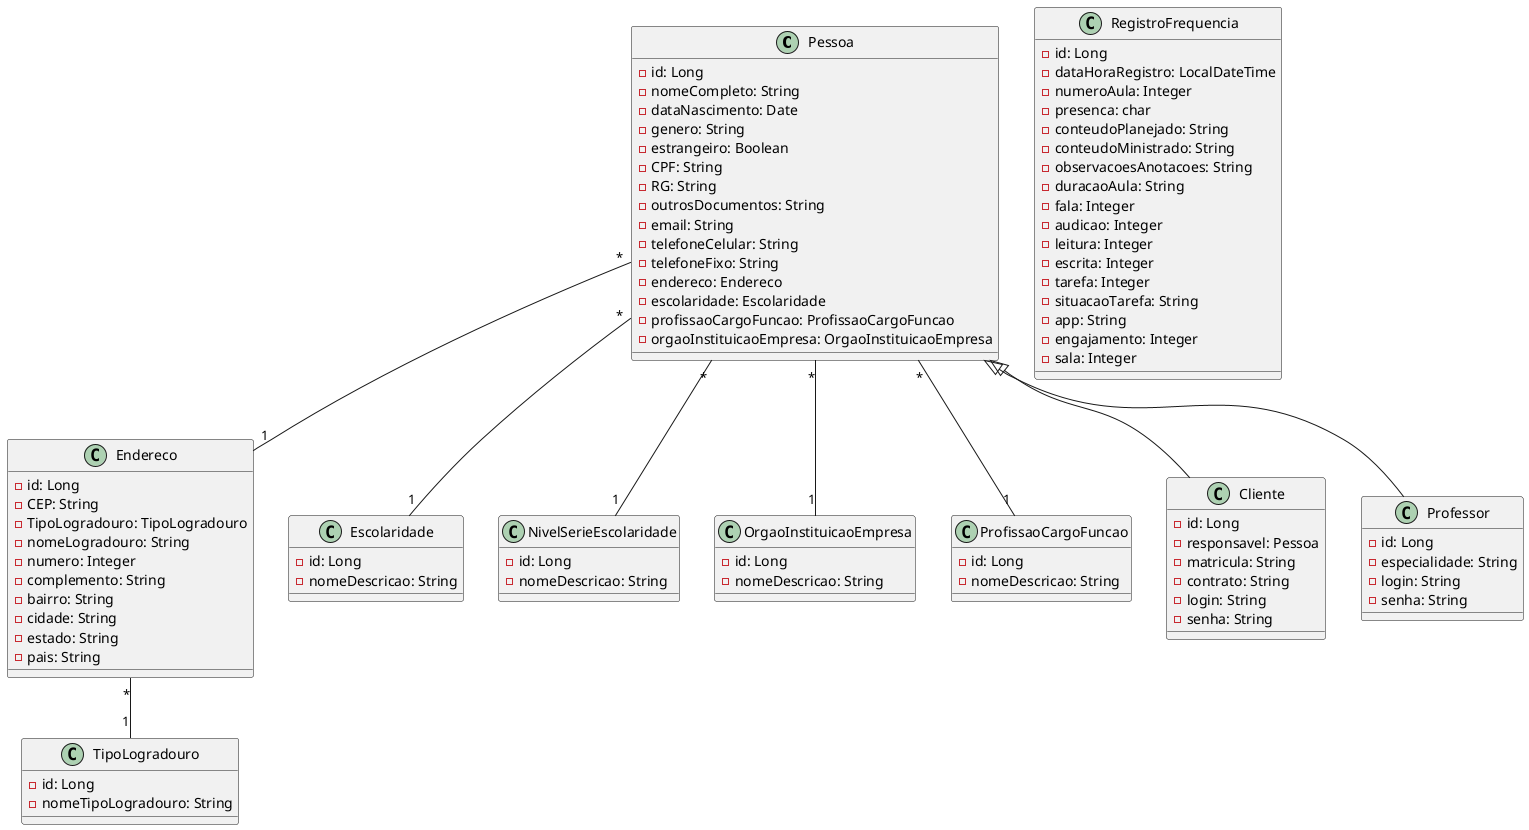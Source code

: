 @startuml

class Pessoa {
    - id: Long
    - nomeCompleto: String
    - dataNascimento: Date
    - genero: String
    - estrangeiro: Boolean
    - CPF: String
    - RG: String
    - outrosDocumentos: String
    - email: String
    - telefoneCelular: String
    - telefoneFixo: String
    - endereco: Endereco
    - escolaridade: Escolaridade
    - profissaoCargoFuncao: ProfissaoCargoFuncao
    - orgaoInstituicaoEmpresa: OrgaoInstituicaoEmpresa
}

class Endereco {
    - id: Long
    - CEP: String
    - TipoLogradouro: TipoLogradouro
    - nomeLogradouro: String
    - numero: Integer
    - complemento: String
    - bairro: String
    - cidade: String
    - estado: String
    - pais: String
}

class TipoLogradouro {
    - id: Long
    - nomeTipoLogradouro: String
}

class Escolaridade {
    - id: Long
    - nomeDescricao: String
}

class NivelSerieEscolaridade {
    - id: Long
    - nomeDescricao: String
}

class OrgaoInstituicaoEmpresa {
    - id: Long
    - nomeDescricao: String
}

class ProfissaoCargoFuncao {
    - id: Long
    - nomeDescricao: String
}

class RegistroFrequencia {
    - id: Long
    - dataHoraRegistro: LocalDateTime
    - numeroAula: Integer
    - presenca: char
    - conteudoPlanejado: String
    - conteudoMinistrado: String
    - observacoesAnotacoes: String
    - duracaoAula: String
    - fala: Integer
    - audicao: Integer
    - leitura: Integer
    - escrita: Integer
    - tarefa: Integer
    - situacaoTarefa: String
    - app: String
    - engajamento: Integer
    - sala: Integer
}


class Cliente extends Pessoa {
    - id: Long
    - responsavel: Pessoa
    - matricula: String
    - contrato: String
    - login: String
    - senha: String
}

class Professor extends Pessoa {
    - id: Long
    - especialidade: String
    - login: String
    - senha: String
}




Pessoa "*" -- "1" Endereco
Pessoa "*" -- "1" Escolaridade
Pessoa "*" -- "1" NivelSerieEscolaridade
Pessoa "*" -- "1" ProfissaoCargoFuncao
Pessoa "*" -- "1" OrgaoInstituicaoEmpresa
Endereco "*" -- "1" TipoLogradouro

@enduml